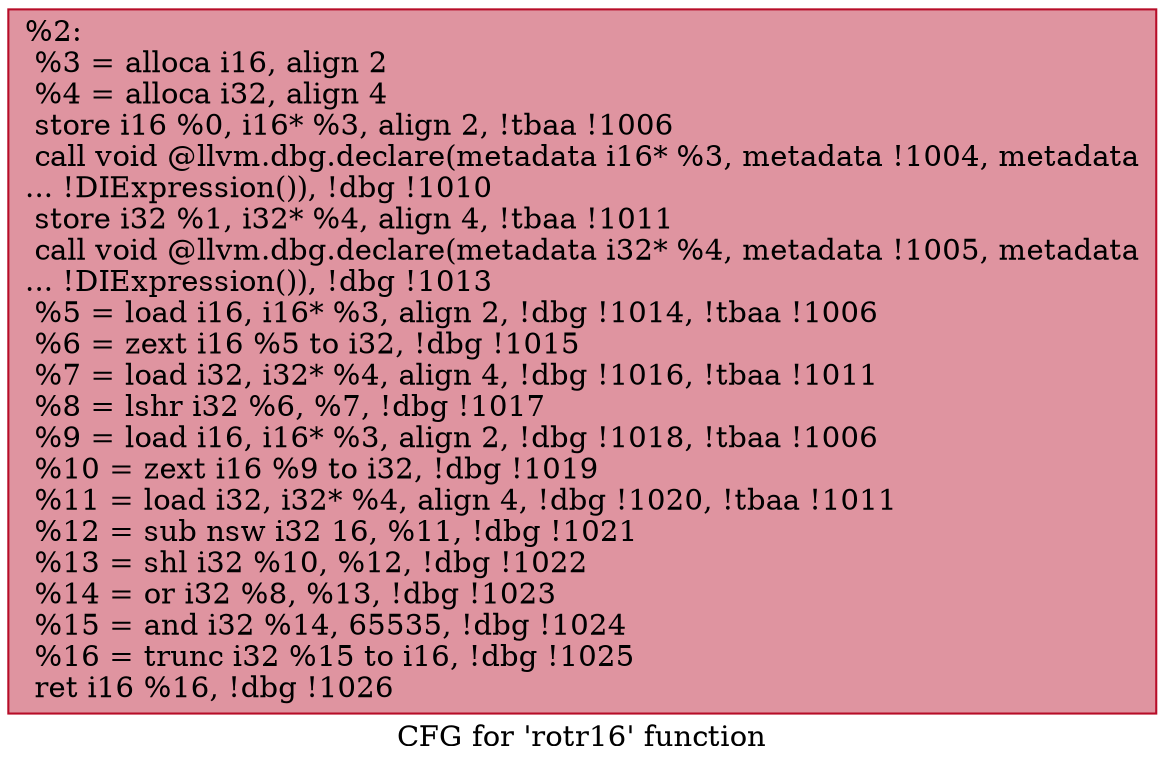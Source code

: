 digraph "CFG for 'rotr16' function" {
	label="CFG for 'rotr16' function";

	Node0x2381370 [shape=record,color="#b70d28ff", style=filled, fillcolor="#b70d2870",label="{%2:\l  %3 = alloca i16, align 2\l  %4 = alloca i32, align 4\l  store i16 %0, i16* %3, align 2, !tbaa !1006\l  call void @llvm.dbg.declare(metadata i16* %3, metadata !1004, metadata\l... !DIExpression()), !dbg !1010\l  store i32 %1, i32* %4, align 4, !tbaa !1011\l  call void @llvm.dbg.declare(metadata i32* %4, metadata !1005, metadata\l... !DIExpression()), !dbg !1013\l  %5 = load i16, i16* %3, align 2, !dbg !1014, !tbaa !1006\l  %6 = zext i16 %5 to i32, !dbg !1015\l  %7 = load i32, i32* %4, align 4, !dbg !1016, !tbaa !1011\l  %8 = lshr i32 %6, %7, !dbg !1017\l  %9 = load i16, i16* %3, align 2, !dbg !1018, !tbaa !1006\l  %10 = zext i16 %9 to i32, !dbg !1019\l  %11 = load i32, i32* %4, align 4, !dbg !1020, !tbaa !1011\l  %12 = sub nsw i32 16, %11, !dbg !1021\l  %13 = shl i32 %10, %12, !dbg !1022\l  %14 = or i32 %8, %13, !dbg !1023\l  %15 = and i32 %14, 65535, !dbg !1024\l  %16 = trunc i32 %15 to i16, !dbg !1025\l  ret i16 %16, !dbg !1026\l}"];
}
